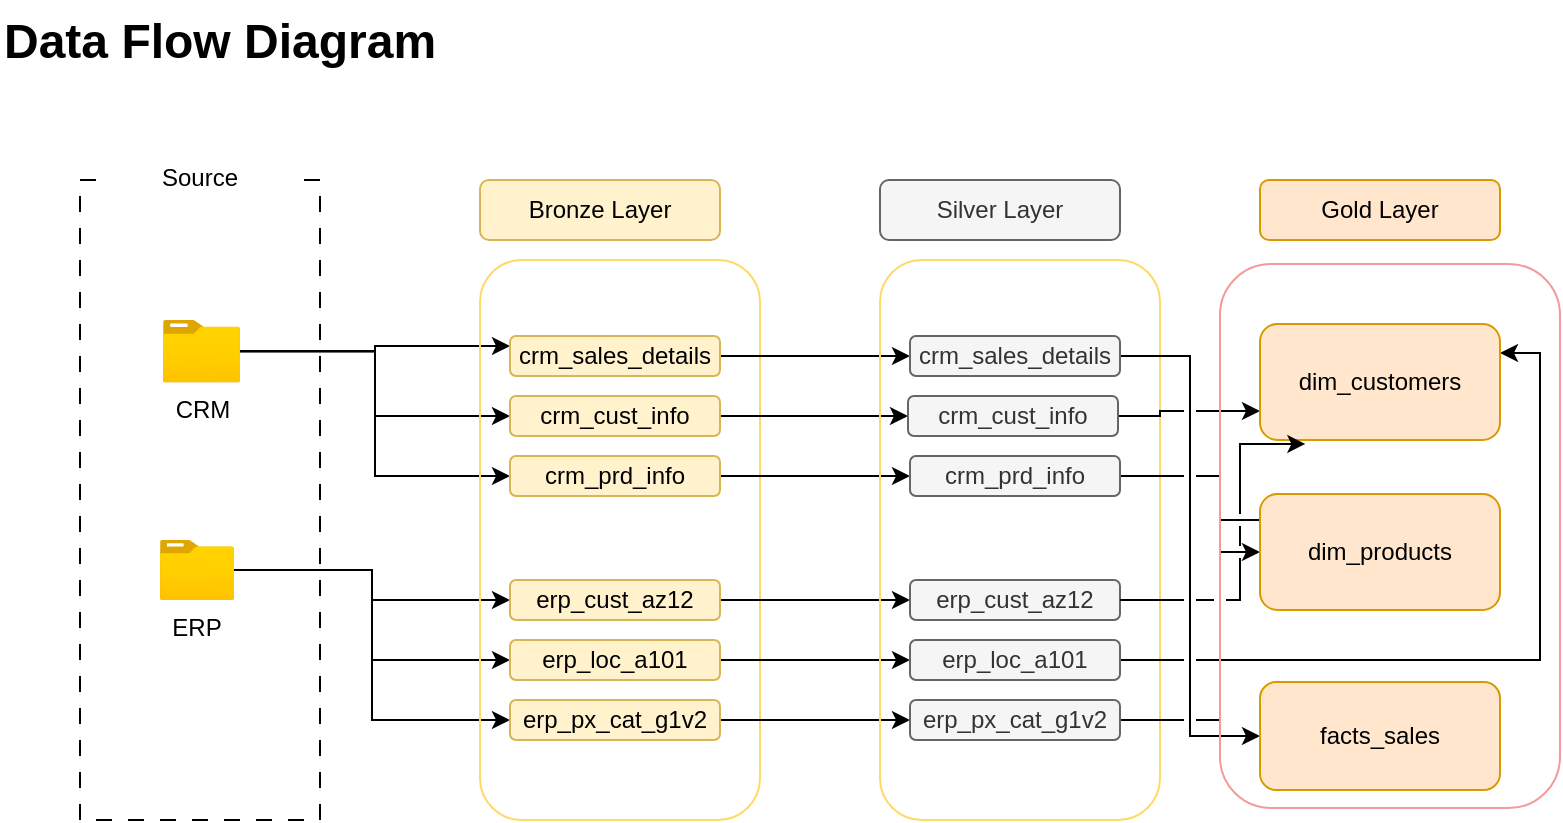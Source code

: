 <mxfile version="28.1.2">
  <diagram name="Page-1" id="WR6G2pLzqiv8uPVdWdYz">
    <mxGraphModel dx="867" dy="516" grid="1" gridSize="10" guides="1" tooltips="1" connect="1" arrows="1" fold="1" page="1" pageScale="1" pageWidth="850" pageHeight="1100" math="0" shadow="0">
      <root>
        <mxCell id="0" />
        <mxCell id="1" parent="0" />
        <mxCell id="hO9FxyyX1xdBElVftddy-1" value="&lt;h1 style=&quot;margin-top: 0px;&quot;&gt;Data Flow Diagram&lt;/h1&gt;" style="text;html=1;whiteSpace=wrap;overflow=hidden;rounded=0;" vertex="1" parent="1">
          <mxGeometry x="40" y="30" width="250" height="50" as="geometry" />
        </mxCell>
        <mxCell id="hO9FxyyX1xdBElVftddy-2" value="" style="rounded=0;whiteSpace=wrap;html=1;gradientColor=none;fillColor=none;strokeColor=default;dashed=1;dashPattern=8 8;" vertex="1" parent="1">
          <mxGeometry x="80" y="120" width="120" height="320" as="geometry" />
        </mxCell>
        <mxCell id="hO9FxyyX1xdBElVftddy-3" value="Source" style="rounded=1;whiteSpace=wrap;html=1;strokeColor=none;fillColor=default;" vertex="1" parent="1">
          <mxGeometry x="95" y="104" width="90" height="30" as="geometry" />
        </mxCell>
        <mxCell id="hO9FxyyX1xdBElVftddy-18" style="edgeStyle=orthogonalEdgeStyle;rounded=0;orthogonalLoop=1;jettySize=auto;html=1;entryX=0;entryY=0.5;entryDx=0;entryDy=0;" edge="1" parent="1" source="hO9FxyyX1xdBElVftddy-4" target="hO9FxyyX1xdBElVftddy-9">
          <mxGeometry relative="1" as="geometry" />
        </mxCell>
        <mxCell id="hO9FxyyX1xdBElVftddy-20" style="edgeStyle=orthogonalEdgeStyle;rounded=0;orthogonalLoop=1;jettySize=auto;html=1;entryX=0;entryY=0.25;entryDx=0;entryDy=0;" edge="1" parent="1" source="hO9FxyyX1xdBElVftddy-4" target="hO9FxyyX1xdBElVftddy-8">
          <mxGeometry relative="1" as="geometry" />
        </mxCell>
        <mxCell id="hO9FxyyX1xdBElVftddy-21" style="edgeStyle=orthogonalEdgeStyle;rounded=0;orthogonalLoop=1;jettySize=auto;html=1;entryX=0;entryY=0.5;entryDx=0;entryDy=0;" edge="1" parent="1" source="hO9FxyyX1xdBElVftddy-4" target="hO9FxyyX1xdBElVftddy-10">
          <mxGeometry relative="1" as="geometry" />
        </mxCell>
        <mxCell id="hO9FxyyX1xdBElVftddy-4" value="CRM" style="image;aspect=fixed;html=1;points=[];align=center;fontSize=12;image=img/lib/azure2/general/Folder_Blank.svg;" vertex="1" parent="1">
          <mxGeometry x="121.52" y="190" width="38.48" height="31.23" as="geometry" />
        </mxCell>
        <mxCell id="hO9FxyyX1xdBElVftddy-22" style="edgeStyle=orthogonalEdgeStyle;rounded=0;orthogonalLoop=1;jettySize=auto;html=1;entryX=0;entryY=0.5;entryDx=0;entryDy=0;" edge="1" parent="1" source="hO9FxyyX1xdBElVftddy-5" target="hO9FxyyX1xdBElVftddy-11">
          <mxGeometry relative="1" as="geometry" />
        </mxCell>
        <mxCell id="hO9FxyyX1xdBElVftddy-23" style="edgeStyle=orthogonalEdgeStyle;rounded=0;orthogonalLoop=1;jettySize=auto;html=1;entryX=0;entryY=0.5;entryDx=0;entryDy=0;" edge="1" parent="1" source="hO9FxyyX1xdBElVftddy-5" target="hO9FxyyX1xdBElVftddy-12">
          <mxGeometry relative="1" as="geometry" />
        </mxCell>
        <mxCell id="hO9FxyyX1xdBElVftddy-24" style="edgeStyle=orthogonalEdgeStyle;rounded=0;orthogonalLoop=1;jettySize=auto;html=1;entryX=0;entryY=0.5;entryDx=0;entryDy=0;" edge="1" parent="1" source="hO9FxyyX1xdBElVftddy-5" target="hO9FxyyX1xdBElVftddy-13">
          <mxGeometry relative="1" as="geometry" />
        </mxCell>
        <mxCell id="hO9FxyyX1xdBElVftddy-5" value="ERP" style="image;aspect=fixed;html=1;points=[];align=center;fontSize=12;image=img/lib/azure2/general/Folder_Blank.svg;" vertex="1" parent="1">
          <mxGeometry x="120" y="300" width="36.96" height="30" as="geometry" />
        </mxCell>
        <mxCell id="hO9FxyyX1xdBElVftddy-6" value="Bronze Layer" style="rounded=1;whiteSpace=wrap;html=1;fillColor=#fff2cc;strokeColor=#d6b656;" vertex="1" parent="1">
          <mxGeometry x="280" y="120" width="120" height="30" as="geometry" />
        </mxCell>
        <mxCell id="hO9FxyyX1xdBElVftddy-7" value="" style="rounded=1;whiteSpace=wrap;html=1;fillColor=none;strokeColor=light-dark(#FFD966,#EDEDED);" vertex="1" parent="1">
          <mxGeometry x="280" y="160" width="140" height="280" as="geometry" />
        </mxCell>
        <mxCell id="hO9FxyyX1xdBElVftddy-33" style="edgeStyle=orthogonalEdgeStyle;rounded=0;orthogonalLoop=1;jettySize=auto;html=1;entryX=0;entryY=0.5;entryDx=0;entryDy=0;" edge="1" parent="1" source="hO9FxyyX1xdBElVftddy-8" target="hO9FxyyX1xdBElVftddy-27">
          <mxGeometry relative="1" as="geometry" />
        </mxCell>
        <mxCell id="hO9FxyyX1xdBElVftddy-8" value="crm_sales_details" style="rounded=1;whiteSpace=wrap;html=1;fillColor=#fff2cc;strokeColor=#d6b656;" vertex="1" parent="1">
          <mxGeometry x="295" y="198" width="105" height="20" as="geometry" />
        </mxCell>
        <mxCell id="hO9FxyyX1xdBElVftddy-34" style="edgeStyle=orthogonalEdgeStyle;rounded=0;orthogonalLoop=1;jettySize=auto;html=1;entryX=0;entryY=0.5;entryDx=0;entryDy=0;" edge="1" parent="1" source="hO9FxyyX1xdBElVftddy-9" target="hO9FxyyX1xdBElVftddy-28">
          <mxGeometry relative="1" as="geometry" />
        </mxCell>
        <mxCell id="hO9FxyyX1xdBElVftddy-9" value="crm_cust_info" style="rounded=1;whiteSpace=wrap;html=1;fillColor=#fff2cc;strokeColor=#d6b656;" vertex="1" parent="1">
          <mxGeometry x="295" y="228" width="105" height="20" as="geometry" />
        </mxCell>
        <mxCell id="hO9FxyyX1xdBElVftddy-35" style="edgeStyle=orthogonalEdgeStyle;rounded=0;orthogonalLoop=1;jettySize=auto;html=1;entryX=0;entryY=0.5;entryDx=0;entryDy=0;" edge="1" parent="1" source="hO9FxyyX1xdBElVftddy-10" target="hO9FxyyX1xdBElVftddy-29">
          <mxGeometry relative="1" as="geometry" />
        </mxCell>
        <mxCell id="hO9FxyyX1xdBElVftddy-10" value="crm_prd_info" style="rounded=1;whiteSpace=wrap;html=1;fillColor=#fff2cc;strokeColor=#d6b656;" vertex="1" parent="1">
          <mxGeometry x="295" y="258" width="105" height="20" as="geometry" />
        </mxCell>
        <mxCell id="hO9FxyyX1xdBElVftddy-36" style="edgeStyle=orthogonalEdgeStyle;rounded=0;orthogonalLoop=1;jettySize=auto;html=1;" edge="1" parent="1" source="hO9FxyyX1xdBElVftddy-11" target="hO9FxyyX1xdBElVftddy-30">
          <mxGeometry relative="1" as="geometry" />
        </mxCell>
        <mxCell id="hO9FxyyX1xdBElVftddy-11" value="erp_cust_az12" style="rounded=1;whiteSpace=wrap;html=1;fillColor=#fff2cc;strokeColor=#d6b656;" vertex="1" parent="1">
          <mxGeometry x="295" y="320" width="105" height="20" as="geometry" />
        </mxCell>
        <mxCell id="hO9FxyyX1xdBElVftddy-37" style="edgeStyle=orthogonalEdgeStyle;rounded=0;orthogonalLoop=1;jettySize=auto;html=1;entryX=0;entryY=0.5;entryDx=0;entryDy=0;" edge="1" parent="1" source="hO9FxyyX1xdBElVftddy-12" target="hO9FxyyX1xdBElVftddy-31">
          <mxGeometry relative="1" as="geometry" />
        </mxCell>
        <mxCell id="hO9FxyyX1xdBElVftddy-12" value="erp_loc_a101" style="rounded=1;whiteSpace=wrap;html=1;fillColor=#fff2cc;strokeColor=#d6b656;" vertex="1" parent="1">
          <mxGeometry x="295" y="350" width="105" height="20" as="geometry" />
        </mxCell>
        <mxCell id="hO9FxyyX1xdBElVftddy-38" style="edgeStyle=orthogonalEdgeStyle;rounded=0;orthogonalLoop=1;jettySize=auto;html=1;entryX=0;entryY=0.5;entryDx=0;entryDy=0;" edge="1" parent="1" source="hO9FxyyX1xdBElVftddy-13" target="hO9FxyyX1xdBElVftddy-32">
          <mxGeometry relative="1" as="geometry" />
        </mxCell>
        <mxCell id="hO9FxyyX1xdBElVftddy-13" value="erp_px_cat_g1v2" style="rounded=1;whiteSpace=wrap;html=1;fillColor=#fff2cc;strokeColor=#d6b656;" vertex="1" parent="1">
          <mxGeometry x="295" y="380" width="105" height="20" as="geometry" />
        </mxCell>
        <mxCell id="hO9FxyyX1xdBElVftddy-25" value="Silver Layer" style="rounded=1;whiteSpace=wrap;html=1;fillColor=#f5f5f5;strokeColor=#666666;fontColor=#333333;" vertex="1" parent="1">
          <mxGeometry x="480" y="120" width="120" height="30" as="geometry" />
        </mxCell>
        <mxCell id="hO9FxyyX1xdBElVftddy-26" value="" style="rounded=1;whiteSpace=wrap;html=1;fillColor=none;strokeColor=light-dark(#FFD966,#EDEDED);" vertex="1" parent="1">
          <mxGeometry x="480" y="160" width="140" height="280" as="geometry" />
        </mxCell>
        <mxCell id="hO9FxyyX1xdBElVftddy-90" style="edgeStyle=orthogonalEdgeStyle;rounded=0;orthogonalLoop=1;jettySize=auto;html=1;entryX=0;entryY=0.5;entryDx=0;entryDy=0;jumpStyle=gap;" edge="1" parent="1" source="hO9FxyyX1xdBElVftddy-27" target="hO9FxyyX1xdBElVftddy-43">
          <mxGeometry relative="1" as="geometry" />
        </mxCell>
        <mxCell id="hO9FxyyX1xdBElVftddy-27" value="crm_sales_details" style="rounded=1;whiteSpace=wrap;html=1;fillColor=#f5f5f5;strokeColor=#666666;fontColor=#333333;" vertex="1" parent="1">
          <mxGeometry x="495" y="198" width="105" height="20" as="geometry" />
        </mxCell>
        <mxCell id="hO9FxyyX1xdBElVftddy-89" style="edgeStyle=orthogonalEdgeStyle;rounded=0;orthogonalLoop=1;jettySize=auto;html=1;entryX=0;entryY=0.75;entryDx=0;entryDy=0;jumpStyle=gap;" edge="1" parent="1" source="hO9FxyyX1xdBElVftddy-28" target="hO9FxyyX1xdBElVftddy-41">
          <mxGeometry relative="1" as="geometry">
            <Array as="points">
              <mxPoint x="620" y="238" />
              <mxPoint x="620" y="236" />
            </Array>
          </mxGeometry>
        </mxCell>
        <mxCell id="hO9FxyyX1xdBElVftddy-28" value="crm_cust_info" style="rounded=1;whiteSpace=wrap;html=1;fillColor=#f5f5f5;strokeColor=#666666;fontColor=#333333;" vertex="1" parent="1">
          <mxGeometry x="494" y="228" width="105" height="20" as="geometry" />
        </mxCell>
        <mxCell id="hO9FxyyX1xdBElVftddy-80" style="edgeStyle=orthogonalEdgeStyle;rounded=0;orthogonalLoop=1;jettySize=auto;html=1;entryX=0.5;entryY=0;entryDx=0;entryDy=0;jumpStyle=gap;" edge="1" parent="1" source="hO9FxyyX1xdBElVftddy-29" target="hO9FxyyX1xdBElVftddy-42">
          <mxGeometry relative="1" as="geometry">
            <Array as="points">
              <mxPoint x="650" y="268" />
              <mxPoint x="650" y="290" />
              <mxPoint x="730" y="290" />
            </Array>
          </mxGeometry>
        </mxCell>
        <mxCell id="hO9FxyyX1xdBElVftddy-29" value="crm_prd_info" style="rounded=1;whiteSpace=wrap;html=1;fillColor=#f5f5f5;strokeColor=#666666;fontColor=#333333;" vertex="1" parent="1">
          <mxGeometry x="495" y="258" width="105" height="20" as="geometry" />
        </mxCell>
        <mxCell id="hO9FxyyX1xdBElVftddy-30" value="erp_cust_az12" style="rounded=1;whiteSpace=wrap;html=1;fillColor=#f5f5f5;strokeColor=#666666;fontColor=#333333;" vertex="1" parent="1">
          <mxGeometry x="495" y="320" width="105" height="20" as="geometry" />
        </mxCell>
        <mxCell id="hO9FxyyX1xdBElVftddy-84" style="edgeStyle=orthogonalEdgeStyle;rounded=0;orthogonalLoop=1;jettySize=auto;html=1;entryX=1;entryY=0.25;entryDx=0;entryDy=0;jumpStyle=gap;" edge="1" parent="1" source="hO9FxyyX1xdBElVftddy-31" target="hO9FxyyX1xdBElVftddy-41">
          <mxGeometry relative="1" as="geometry" />
        </mxCell>
        <mxCell id="hO9FxyyX1xdBElVftddy-31" value="erp_loc_a101" style="rounded=1;whiteSpace=wrap;html=1;fillColor=#f5f5f5;strokeColor=#666666;fontColor=#333333;" vertex="1" parent="1">
          <mxGeometry x="495" y="350" width="105" height="20" as="geometry" />
        </mxCell>
        <mxCell id="hO9FxyyX1xdBElVftddy-85" style="edgeStyle=orthogonalEdgeStyle;rounded=0;orthogonalLoop=1;jettySize=auto;html=1;entryX=0;entryY=0.5;entryDx=0;entryDy=0;jumpStyle=gap;" edge="1" parent="1" source="hO9FxyyX1xdBElVftddy-32" target="hO9FxyyX1xdBElVftddy-42">
          <mxGeometry relative="1" as="geometry">
            <Array as="points">
              <mxPoint x="650" y="390" />
              <mxPoint x="650" y="306" />
            </Array>
          </mxGeometry>
        </mxCell>
        <mxCell id="hO9FxyyX1xdBElVftddy-32" value="erp_px_cat_g1v2" style="rounded=1;whiteSpace=wrap;html=1;fillColor=#f5f5f5;strokeColor=#666666;fontColor=#333333;" vertex="1" parent="1">
          <mxGeometry x="495" y="380" width="105" height="20" as="geometry" />
        </mxCell>
        <mxCell id="hO9FxyyX1xdBElVftddy-39" value="Gold Layer" style="rounded=1;whiteSpace=wrap;html=1;fillColor=#ffe6cc;strokeColor=#d79b00;" vertex="1" parent="1">
          <mxGeometry x="670" y="120" width="120" height="30" as="geometry" />
        </mxCell>
        <mxCell id="hO9FxyyX1xdBElVftddy-40" value="" style="rounded=1;whiteSpace=wrap;html=1;strokeColor=#F19C99;fillColor=none;" vertex="1" parent="1">
          <mxGeometry x="650" y="162" width="170" height="272" as="geometry" />
        </mxCell>
        <mxCell id="hO9FxyyX1xdBElVftddy-41" value="dim_customers" style="rounded=1;whiteSpace=wrap;html=1;fillColor=#ffe6cc;strokeColor=#d79b00;" vertex="1" parent="1">
          <mxGeometry x="670" y="192" width="120" height="58" as="geometry" />
        </mxCell>
        <mxCell id="hO9FxyyX1xdBElVftddy-42" value="dim_products" style="rounded=1;whiteSpace=wrap;html=1;fillColor=#ffe6cc;strokeColor=#d79b00;" vertex="1" parent="1">
          <mxGeometry x="670" y="277" width="120" height="58" as="geometry" />
        </mxCell>
        <mxCell id="hO9FxyyX1xdBElVftddy-43" value="facts_sales" style="rounded=1;whiteSpace=wrap;html=1;fillColor=#ffe6cc;strokeColor=#d79b00;" vertex="1" parent="1">
          <mxGeometry x="670" y="371" width="120" height="54" as="geometry" />
        </mxCell>
        <mxCell id="hO9FxyyX1xdBElVftddy-88" style="edgeStyle=orthogonalEdgeStyle;rounded=0;orthogonalLoop=1;jettySize=auto;html=1;entryX=0.189;entryY=1.034;entryDx=0;entryDy=0;entryPerimeter=0;jumpStyle=gap;" edge="1" parent="1" source="hO9FxyyX1xdBElVftddy-30" target="hO9FxyyX1xdBElVftddy-41">
          <mxGeometry relative="1" as="geometry">
            <Array as="points">
              <mxPoint x="660" y="330" />
              <mxPoint x="660" y="252" />
            </Array>
          </mxGeometry>
        </mxCell>
      </root>
    </mxGraphModel>
  </diagram>
</mxfile>
